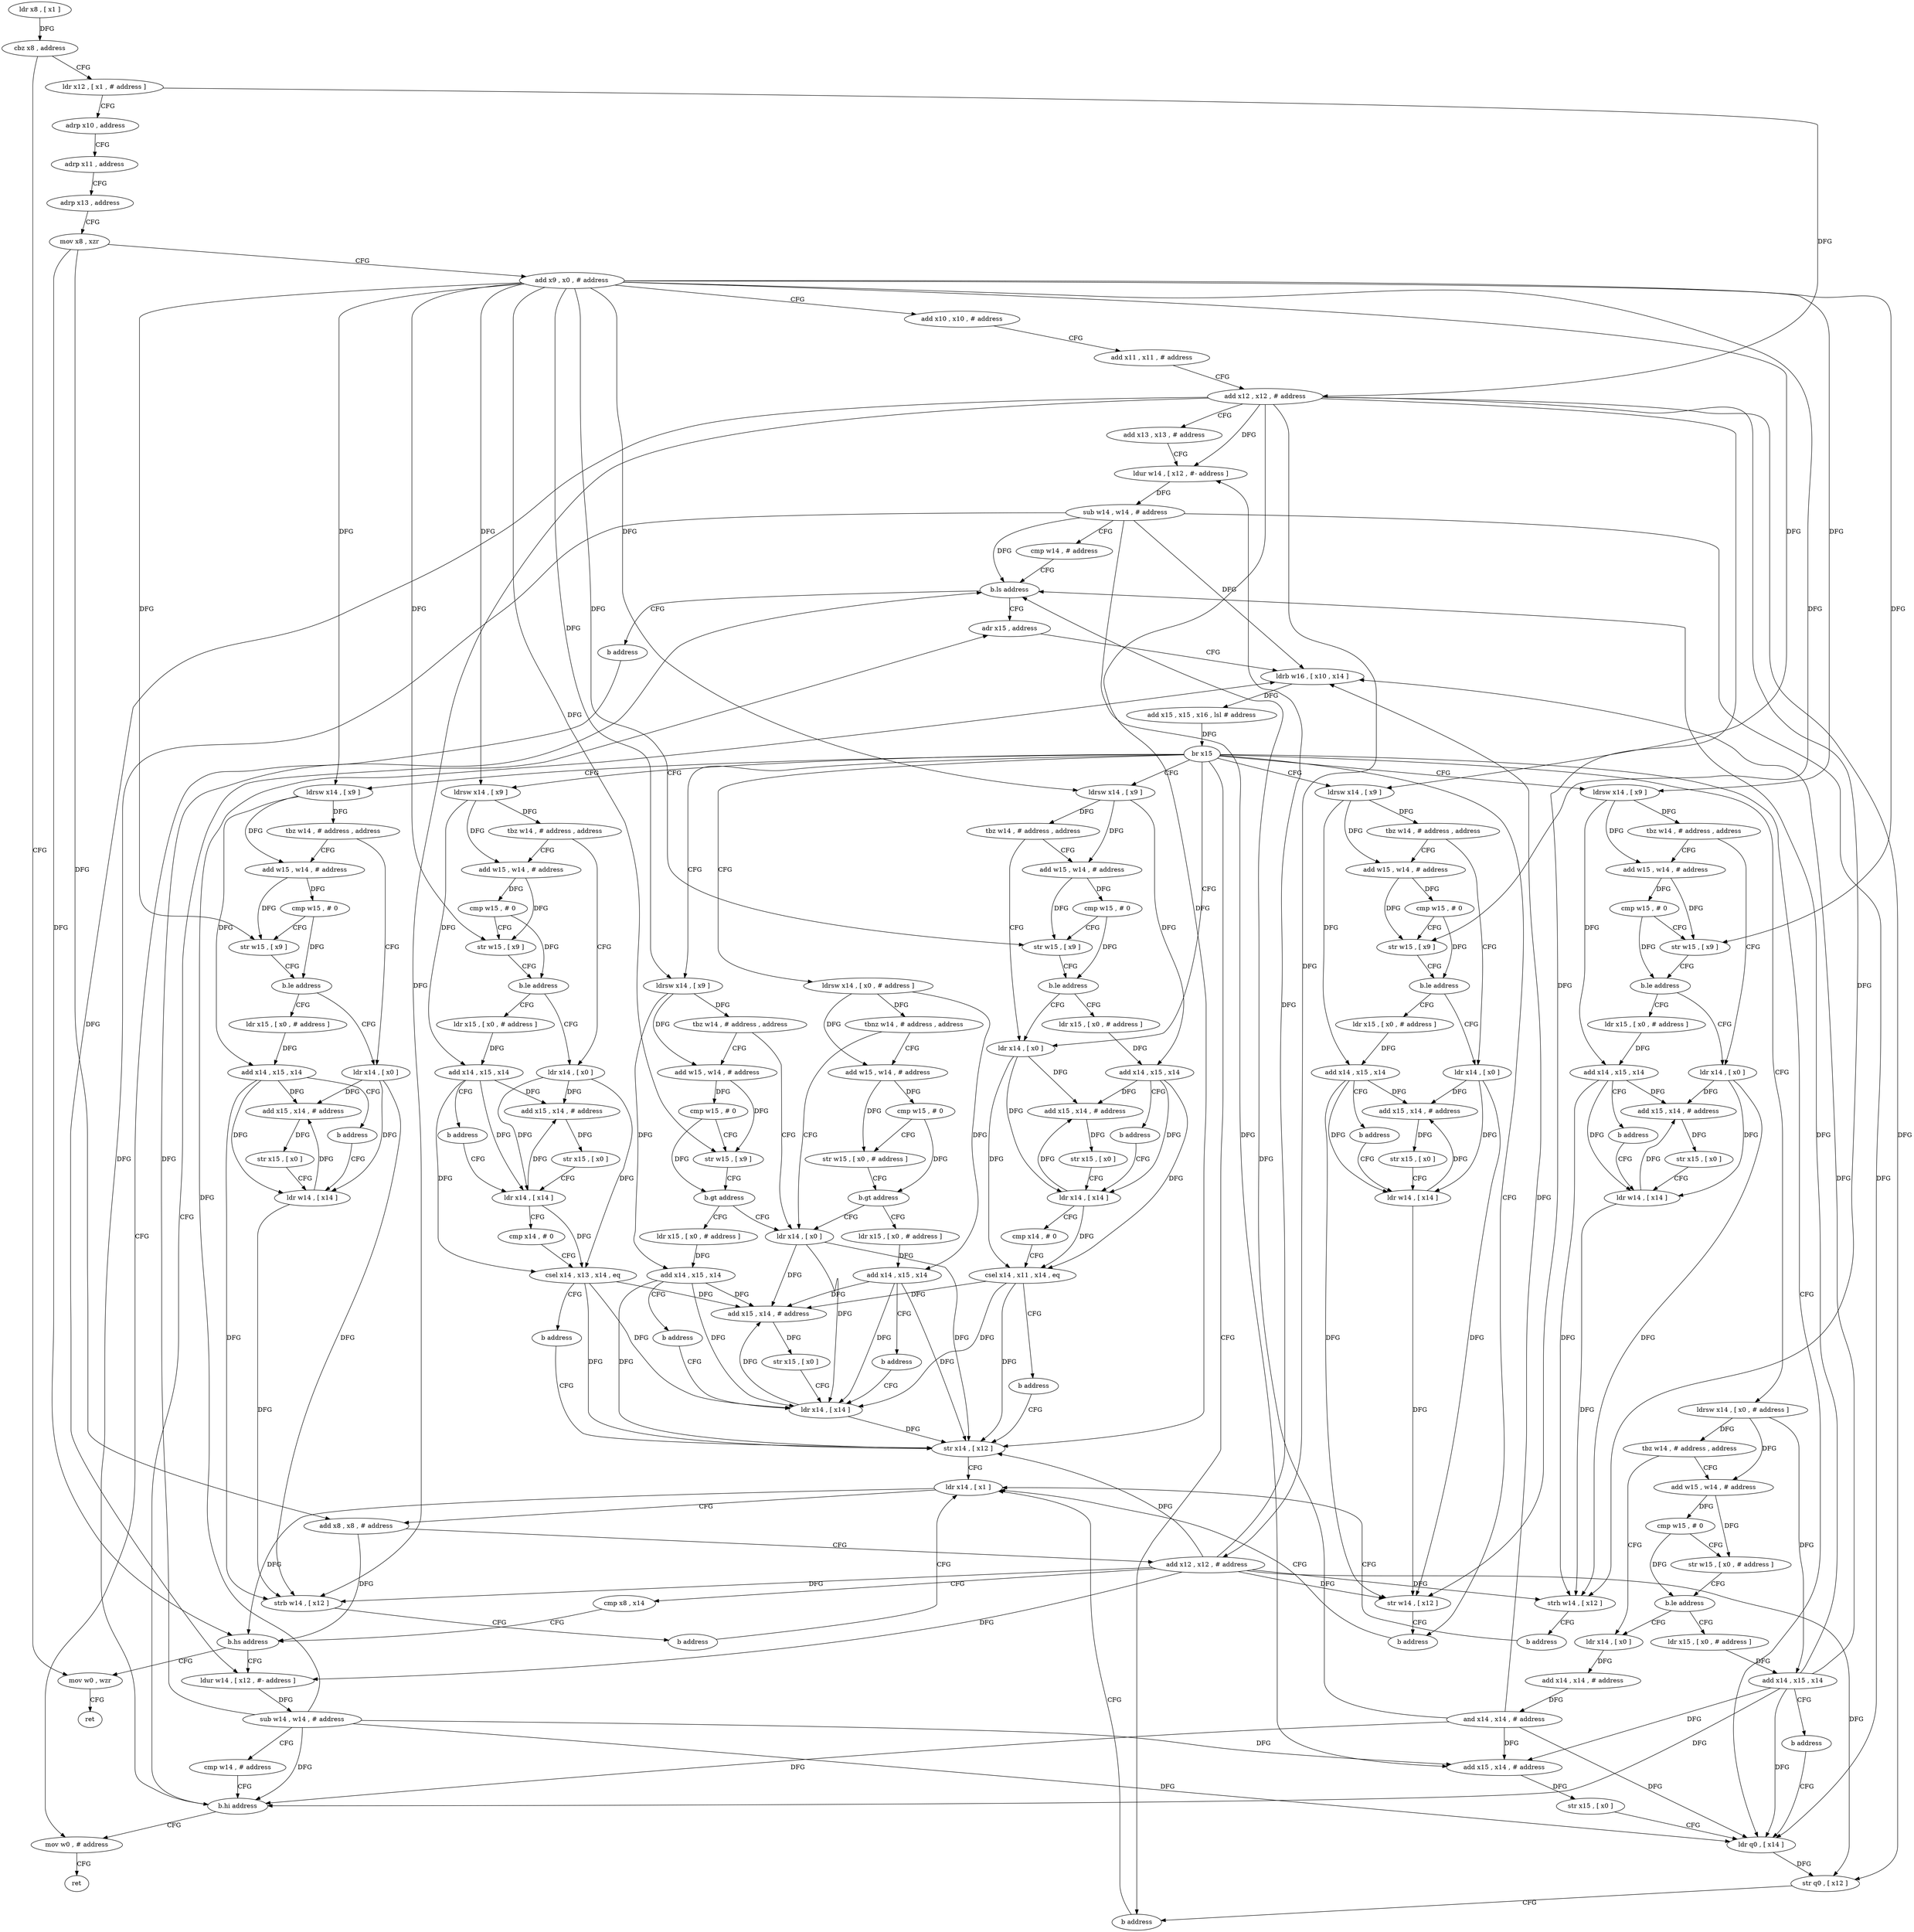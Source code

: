 digraph "func" {
"301832" [label = "ldr x8 , [ x1 ]" ]
"301836" [label = "cbz x8 , address" ]
"302420" [label = "mov w0 , wzr" ]
"301840" [label = "ldr x12 , [ x1 , # address ]" ]
"302424" [label = "ret" ]
"301844" [label = "adrp x10 , address" ]
"301848" [label = "adrp x11 , address" ]
"301852" [label = "adrp x13 , address" ]
"301856" [label = "mov x8 , xzr" ]
"301860" [label = "add x9 , x0 , # address" ]
"301864" [label = "add x10 , x10 , # address" ]
"301868" [label = "add x11 , x11 , # address" ]
"301872" [label = "add x12 , x12 , # address" ]
"301876" [label = "add x13 , x13 , # address" ]
"301880" [label = "ldur w14 , [ x12 , #- address ]" ]
"301884" [label = "sub w14 , w14 , # address" ]
"301888" [label = "cmp w14 , # address" ]
"301892" [label = "b.ls address" ]
"301964" [label = "adr x15 , address" ]
"301896" [label = "b address" ]
"301968" [label = "ldrb w16 , [ x10 , x14 ]" ]
"301972" [label = "add x15 , x15 , x16 , lsl # address" ]
"301976" [label = "br x15" ]
"301900" [label = "ldrsw x14 , [ x0 , # address ]" ]
"301980" [label = "ldrsw x14 , [ x9 ]" ]
"302016" [label = "ldrsw x14 , [ x9 ]" ]
"302060" [label = "b address" ]
"302064" [label = "ldrsw x14 , [ x9 ]" ]
"302112" [label = "ldrsw x14 , [ x9 ]" ]
"302160" [label = "ldrsw x14 , [ x0 , # address ]" ]
"302204" [label = "ldr q0 , [ x14 ]" ]
"302212" [label = "b address" ]
"302216" [label = "ldrsw x14 , [ x9 ]" ]
"302240" [label = "ldr x14 , [ x0 ]" ]
"302268" [label = "ldrsw x14 , [ x9 ]" ]
"302428" [label = "mov w0 , # address" ]
"301904" [label = "tbnz w14 , # address , address" ]
"302332" [label = "add w15 , w14 , # address" ]
"301908" [label = "ldr x14 , [ x0 ]" ]
"301984" [label = "tbz w14 , # address , address" ]
"301988" [label = "add w15 , w14 , # address" ]
"302020" [label = "tbz w14 , # address , address" ]
"302040" [label = "ldr x14 , [ x0 ]" ]
"302024" [label = "add w15 , w14 , # address" ]
"301928" [label = "ldr x14 , [ x1 ]" ]
"302068" [label = "tbz w14 , # address , address" ]
"302088" [label = "ldr x14 , [ x0 ]" ]
"302072" [label = "add w15 , w14 , # address" ]
"302116" [label = "tbz w14 , # address , address" ]
"302136" [label = "ldr x14 , [ x0 ]" ]
"302120" [label = "add w15 , w14 , # address" ]
"302164" [label = "tbz w14 , # address , address" ]
"302184" [label = "ldr x14 , [ x0 ]" ]
"302168" [label = "add w15 , w14 , # address" ]
"302208" [label = "str q0 , [ x12 ]" ]
"302220" [label = "tbz w14 , # address , address" ]
"302224" [label = "add w15 , w14 , # address" ]
"302244" [label = "add x15 , x14 , # address" ]
"302248" [label = "str x15 , [ x0 ]" ]
"302252" [label = "ldr x14 , [ x14 ]" ]
"302272" [label = "tbz w14 , # address , address" ]
"302292" [label = "ldr x14 , [ x0 ]" ]
"302276" [label = "add w15 , w14 , # address" ]
"302432" [label = "ret" ]
"302336" [label = "cmp w15 , # 0" ]
"302340" [label = "str w15 , [ x0 , # address ]" ]
"302344" [label = "b.gt address" ]
"302348" [label = "ldr x15 , [ x0 , # address ]" ]
"301912" [label = "add x15 , x14 , # address" ]
"301916" [label = "str x15 , [ x0 ]" ]
"301920" [label = "ldr x14 , [ x14 ]" ]
"301992" [label = "cmp w15 , # 0" ]
"301996" [label = "str w15 , [ x9 ]" ]
"302000" [label = "b.gt address" ]
"302004" [label = "ldr x15 , [ x0 , # address ]" ]
"302044" [label = "add x15 , x14 , # address" ]
"302048" [label = "str x15 , [ x0 ]" ]
"302052" [label = "ldr w14 , [ x14 ]" ]
"302028" [label = "cmp w15 , # 0" ]
"302032" [label = "str w15 , [ x9 ]" ]
"302036" [label = "b.le address" ]
"302320" [label = "ldr x15 , [ x0 , # address ]" ]
"301932" [label = "add x8 , x8 , # address" ]
"301936" [label = "add x12 , x12 , # address" ]
"301940" [label = "cmp x8 , x14" ]
"301944" [label = "b.hs address" ]
"301948" [label = "ldur w14 , [ x12 , #- address ]" ]
"302092" [label = "add x15 , x14 , # address" ]
"302096" [label = "str x15 , [ x0 ]" ]
"302100" [label = "ldr w14 , [ x14 ]" ]
"302076" [label = "cmp w15 , # 0" ]
"302080" [label = "str w15 , [ x9 ]" ]
"302084" [label = "b.le address" ]
"302360" [label = "ldr x15 , [ x0 , # address ]" ]
"302140" [label = "add x15 , x14 , # address" ]
"302144" [label = "str x15 , [ x0 ]" ]
"302148" [label = "ldr w14 , [ x14 ]" ]
"302124" [label = "cmp w15 , # 0" ]
"302128" [label = "str w15 , [ x9 ]" ]
"302132" [label = "b.le address" ]
"302372" [label = "ldr x15 , [ x0 , # address ]" ]
"302188" [label = "add x14 , x14 , # address" ]
"302192" [label = "and x14 , x14 , # address" ]
"302196" [label = "add x15 , x14 , # address" ]
"302200" [label = "str x15 , [ x0 ]" ]
"302172" [label = "cmp w15 , # 0" ]
"302176" [label = "str w15 , [ x0 , # address ]" ]
"302180" [label = "b.le address" ]
"302384" [label = "ldr x15 , [ x0 , # address ]" ]
"302228" [label = "cmp w15 , # 0" ]
"302232" [label = "str w15 , [ x9 ]" ]
"302236" [label = "b.le address" ]
"302396" [label = "ldr x15 , [ x0 , # address ]" ]
"301924" [label = "str x14 , [ x12 ]" ]
"302296" [label = "add x15 , x14 , # address" ]
"302300" [label = "str x15 , [ x0 ]" ]
"302304" [label = "ldr x14 , [ x14 ]" ]
"302280" [label = "cmp w15 , # 0" ]
"302284" [label = "str w15 , [ x9 ]" ]
"302288" [label = "b.le address" ]
"302408" [label = "ldr x15 , [ x0 , # address ]" ]
"302352" [label = "add x14 , x15 , x14" ]
"302356" [label = "b address" ]
"301952" [label = "sub w14 , w14 , # address" ]
"301956" [label = "cmp w14 , # address" ]
"301960" [label = "b.hi address" ]
"302008" [label = "add x14 , x15 , x14" ]
"302012" [label = "b address" ]
"302324" [label = "add x14 , x15 , x14" ]
"302328" [label = "b address" ]
"302364" [label = "add x14 , x15 , x14" ]
"302368" [label = "b address" ]
"302376" [label = "add x14 , x15 , x14" ]
"302380" [label = "b address" ]
"302388" [label = "add x14 , x15 , x14" ]
"302392" [label = "b address" ]
"302400" [label = "add x14 , x15 , x14" ]
"302404" [label = "b address" ]
"302412" [label = "add x14 , x15 , x14" ]
"302416" [label = "b address" ]
"302056" [label = "str w14 , [ x12 ]" ]
"302104" [label = "strb w14 , [ x12 ]" ]
"302108" [label = "b address" ]
"302152" [label = "strh w14 , [ x12 ]" ]
"302156" [label = "b address" ]
"302256" [label = "cmp x14 , # 0" ]
"302260" [label = "csel x14 , x11 , x14 , eq" ]
"302264" [label = "b address" ]
"302308" [label = "cmp x14 , # 0" ]
"302312" [label = "csel x14 , x13 , x14 , eq" ]
"302316" [label = "b address" ]
"301832" -> "301836" [ label = "DFG" ]
"301836" -> "302420" [ label = "CFG" ]
"301836" -> "301840" [ label = "CFG" ]
"302420" -> "302424" [ label = "CFG" ]
"301840" -> "301844" [ label = "CFG" ]
"301840" -> "301872" [ label = "DFG" ]
"301844" -> "301848" [ label = "CFG" ]
"301848" -> "301852" [ label = "CFG" ]
"301852" -> "301856" [ label = "CFG" ]
"301856" -> "301860" [ label = "CFG" ]
"301856" -> "301932" [ label = "DFG" ]
"301856" -> "301944" [ label = "DFG" ]
"301860" -> "301864" [ label = "CFG" ]
"301860" -> "301980" [ label = "DFG" ]
"301860" -> "302016" [ label = "DFG" ]
"301860" -> "302064" [ label = "DFG" ]
"301860" -> "302112" [ label = "DFG" ]
"301860" -> "302216" [ label = "DFG" ]
"301860" -> "302268" [ label = "DFG" ]
"301860" -> "301996" [ label = "DFG" ]
"301860" -> "302032" [ label = "DFG" ]
"301860" -> "302080" [ label = "DFG" ]
"301860" -> "302128" [ label = "DFG" ]
"301860" -> "302232" [ label = "DFG" ]
"301860" -> "302284" [ label = "DFG" ]
"301864" -> "301868" [ label = "CFG" ]
"301868" -> "301872" [ label = "CFG" ]
"301872" -> "301876" [ label = "CFG" ]
"301872" -> "301880" [ label = "DFG" ]
"301872" -> "302208" [ label = "DFG" ]
"301872" -> "301936" [ label = "DFG" ]
"301872" -> "302056" [ label = "DFG" ]
"301872" -> "301948" [ label = "DFG" ]
"301872" -> "302104" [ label = "DFG" ]
"301872" -> "302152" [ label = "DFG" ]
"301872" -> "301924" [ label = "DFG" ]
"301876" -> "301880" [ label = "CFG" ]
"301880" -> "301884" [ label = "DFG" ]
"301884" -> "301888" [ label = "CFG" ]
"301884" -> "301892" [ label = "DFG" ]
"301884" -> "301968" [ label = "DFG" ]
"301884" -> "302204" [ label = "DFG" ]
"301884" -> "302196" [ label = "DFG" ]
"301884" -> "301960" [ label = "DFG" ]
"301888" -> "301892" [ label = "CFG" ]
"301892" -> "301964" [ label = "CFG" ]
"301892" -> "301896" [ label = "CFG" ]
"301964" -> "301968" [ label = "CFG" ]
"301896" -> "302428" [ label = "CFG" ]
"301968" -> "301972" [ label = "DFG" ]
"301972" -> "301976" [ label = "DFG" ]
"301976" -> "301900" [ label = "CFG" ]
"301976" -> "301980" [ label = "CFG" ]
"301976" -> "302016" [ label = "CFG" ]
"301976" -> "302060" [ label = "CFG" ]
"301976" -> "302064" [ label = "CFG" ]
"301976" -> "302112" [ label = "CFG" ]
"301976" -> "302160" [ label = "CFG" ]
"301976" -> "302204" [ label = "CFG" ]
"301976" -> "302212" [ label = "CFG" ]
"301976" -> "302216" [ label = "CFG" ]
"301976" -> "302240" [ label = "CFG" ]
"301976" -> "302268" [ label = "CFG" ]
"301900" -> "301904" [ label = "DFG" ]
"301900" -> "302332" [ label = "DFG" ]
"301900" -> "302352" [ label = "DFG" ]
"301980" -> "301984" [ label = "DFG" ]
"301980" -> "301988" [ label = "DFG" ]
"301980" -> "302008" [ label = "DFG" ]
"302016" -> "302020" [ label = "DFG" ]
"302016" -> "302024" [ label = "DFG" ]
"302016" -> "302324" [ label = "DFG" ]
"302060" -> "301928" [ label = "CFG" ]
"302064" -> "302068" [ label = "DFG" ]
"302064" -> "302072" [ label = "DFG" ]
"302064" -> "302364" [ label = "DFG" ]
"302112" -> "302116" [ label = "DFG" ]
"302112" -> "302120" [ label = "DFG" ]
"302112" -> "302376" [ label = "DFG" ]
"302160" -> "302164" [ label = "DFG" ]
"302160" -> "302168" [ label = "DFG" ]
"302160" -> "302388" [ label = "DFG" ]
"302204" -> "302208" [ label = "DFG" ]
"302212" -> "301928" [ label = "CFG" ]
"302216" -> "302220" [ label = "DFG" ]
"302216" -> "302224" [ label = "DFG" ]
"302216" -> "302400" [ label = "DFG" ]
"302240" -> "302244" [ label = "DFG" ]
"302240" -> "302252" [ label = "DFG" ]
"302240" -> "302260" [ label = "DFG" ]
"302268" -> "302272" [ label = "DFG" ]
"302268" -> "302276" [ label = "DFG" ]
"302268" -> "302412" [ label = "DFG" ]
"302428" -> "302432" [ label = "CFG" ]
"301904" -> "302332" [ label = "CFG" ]
"301904" -> "301908" [ label = "CFG" ]
"302332" -> "302336" [ label = "DFG" ]
"302332" -> "302340" [ label = "DFG" ]
"301908" -> "301912" [ label = "DFG" ]
"301908" -> "301920" [ label = "DFG" ]
"301908" -> "301924" [ label = "DFG" ]
"301984" -> "301908" [ label = "CFG" ]
"301984" -> "301988" [ label = "CFG" ]
"301988" -> "301992" [ label = "DFG" ]
"301988" -> "301996" [ label = "DFG" ]
"302020" -> "302040" [ label = "CFG" ]
"302020" -> "302024" [ label = "CFG" ]
"302040" -> "302044" [ label = "DFG" ]
"302040" -> "302052" [ label = "DFG" ]
"302040" -> "302056" [ label = "DFG" ]
"302024" -> "302028" [ label = "DFG" ]
"302024" -> "302032" [ label = "DFG" ]
"301928" -> "301932" [ label = "CFG" ]
"301928" -> "301944" [ label = "DFG" ]
"302068" -> "302088" [ label = "CFG" ]
"302068" -> "302072" [ label = "CFG" ]
"302088" -> "302092" [ label = "DFG" ]
"302088" -> "302100" [ label = "DFG" ]
"302088" -> "302104" [ label = "DFG" ]
"302072" -> "302076" [ label = "DFG" ]
"302072" -> "302080" [ label = "DFG" ]
"302116" -> "302136" [ label = "CFG" ]
"302116" -> "302120" [ label = "CFG" ]
"302136" -> "302140" [ label = "DFG" ]
"302136" -> "302148" [ label = "DFG" ]
"302136" -> "302152" [ label = "DFG" ]
"302120" -> "302124" [ label = "DFG" ]
"302120" -> "302128" [ label = "DFG" ]
"302164" -> "302184" [ label = "CFG" ]
"302164" -> "302168" [ label = "CFG" ]
"302184" -> "302188" [ label = "DFG" ]
"302168" -> "302172" [ label = "DFG" ]
"302168" -> "302176" [ label = "DFG" ]
"302208" -> "302212" [ label = "CFG" ]
"302220" -> "302240" [ label = "CFG" ]
"302220" -> "302224" [ label = "CFG" ]
"302224" -> "302228" [ label = "DFG" ]
"302224" -> "302232" [ label = "DFG" ]
"302244" -> "302248" [ label = "DFG" ]
"302248" -> "302252" [ label = "CFG" ]
"302252" -> "302256" [ label = "CFG" ]
"302252" -> "302244" [ label = "DFG" ]
"302252" -> "302260" [ label = "DFG" ]
"302272" -> "302292" [ label = "CFG" ]
"302272" -> "302276" [ label = "CFG" ]
"302292" -> "302296" [ label = "DFG" ]
"302292" -> "302304" [ label = "DFG" ]
"302292" -> "302312" [ label = "DFG" ]
"302276" -> "302280" [ label = "DFG" ]
"302276" -> "302284" [ label = "DFG" ]
"302336" -> "302340" [ label = "CFG" ]
"302336" -> "302344" [ label = "DFG" ]
"302340" -> "302344" [ label = "CFG" ]
"302344" -> "301908" [ label = "CFG" ]
"302344" -> "302348" [ label = "CFG" ]
"302348" -> "302352" [ label = "DFG" ]
"301912" -> "301916" [ label = "DFG" ]
"301916" -> "301920" [ label = "CFG" ]
"301920" -> "301924" [ label = "DFG" ]
"301920" -> "301912" [ label = "DFG" ]
"301992" -> "301996" [ label = "CFG" ]
"301992" -> "302000" [ label = "DFG" ]
"301996" -> "302000" [ label = "CFG" ]
"302000" -> "301908" [ label = "CFG" ]
"302000" -> "302004" [ label = "CFG" ]
"302004" -> "302008" [ label = "DFG" ]
"302044" -> "302048" [ label = "DFG" ]
"302048" -> "302052" [ label = "CFG" ]
"302052" -> "302056" [ label = "DFG" ]
"302052" -> "302044" [ label = "DFG" ]
"302028" -> "302032" [ label = "CFG" ]
"302028" -> "302036" [ label = "DFG" ]
"302032" -> "302036" [ label = "CFG" ]
"302036" -> "302320" [ label = "CFG" ]
"302036" -> "302040" [ label = "CFG" ]
"302320" -> "302324" [ label = "DFG" ]
"301932" -> "301936" [ label = "CFG" ]
"301932" -> "301944" [ label = "DFG" ]
"301936" -> "301940" [ label = "CFG" ]
"301936" -> "301880" [ label = "DFG" ]
"301936" -> "302208" [ label = "DFG" ]
"301936" -> "302056" [ label = "DFG" ]
"301936" -> "301948" [ label = "DFG" ]
"301936" -> "302104" [ label = "DFG" ]
"301936" -> "302152" [ label = "DFG" ]
"301936" -> "301924" [ label = "DFG" ]
"301940" -> "301944" [ label = "CFG" ]
"301944" -> "302420" [ label = "CFG" ]
"301944" -> "301948" [ label = "CFG" ]
"301948" -> "301952" [ label = "DFG" ]
"302092" -> "302096" [ label = "DFG" ]
"302096" -> "302100" [ label = "CFG" ]
"302100" -> "302104" [ label = "DFG" ]
"302100" -> "302092" [ label = "DFG" ]
"302076" -> "302080" [ label = "CFG" ]
"302076" -> "302084" [ label = "DFG" ]
"302080" -> "302084" [ label = "CFG" ]
"302084" -> "302360" [ label = "CFG" ]
"302084" -> "302088" [ label = "CFG" ]
"302360" -> "302364" [ label = "DFG" ]
"302140" -> "302144" [ label = "DFG" ]
"302144" -> "302148" [ label = "CFG" ]
"302148" -> "302152" [ label = "DFG" ]
"302148" -> "302140" [ label = "DFG" ]
"302124" -> "302128" [ label = "CFG" ]
"302124" -> "302132" [ label = "DFG" ]
"302128" -> "302132" [ label = "CFG" ]
"302132" -> "302372" [ label = "CFG" ]
"302132" -> "302136" [ label = "CFG" ]
"302372" -> "302376" [ label = "DFG" ]
"302188" -> "302192" [ label = "DFG" ]
"302192" -> "302196" [ label = "DFG" ]
"302192" -> "301892" [ label = "DFG" ]
"302192" -> "301968" [ label = "DFG" ]
"302192" -> "302204" [ label = "DFG" ]
"302192" -> "301960" [ label = "DFG" ]
"302196" -> "302200" [ label = "DFG" ]
"302200" -> "302204" [ label = "CFG" ]
"302172" -> "302176" [ label = "CFG" ]
"302172" -> "302180" [ label = "DFG" ]
"302176" -> "302180" [ label = "CFG" ]
"302180" -> "302384" [ label = "CFG" ]
"302180" -> "302184" [ label = "CFG" ]
"302384" -> "302388" [ label = "DFG" ]
"302228" -> "302232" [ label = "CFG" ]
"302228" -> "302236" [ label = "DFG" ]
"302232" -> "302236" [ label = "CFG" ]
"302236" -> "302396" [ label = "CFG" ]
"302236" -> "302240" [ label = "CFG" ]
"302396" -> "302400" [ label = "DFG" ]
"301924" -> "301928" [ label = "CFG" ]
"302296" -> "302300" [ label = "DFG" ]
"302300" -> "302304" [ label = "CFG" ]
"302304" -> "302308" [ label = "CFG" ]
"302304" -> "302296" [ label = "DFG" ]
"302304" -> "302312" [ label = "DFG" ]
"302280" -> "302284" [ label = "CFG" ]
"302280" -> "302288" [ label = "DFG" ]
"302284" -> "302288" [ label = "CFG" ]
"302288" -> "302408" [ label = "CFG" ]
"302288" -> "302292" [ label = "CFG" ]
"302408" -> "302412" [ label = "DFG" ]
"302352" -> "302356" [ label = "CFG" ]
"302352" -> "301912" [ label = "DFG" ]
"302352" -> "301920" [ label = "DFG" ]
"302352" -> "301924" [ label = "DFG" ]
"302356" -> "301920" [ label = "CFG" ]
"301952" -> "301956" [ label = "CFG" ]
"301952" -> "301892" [ label = "DFG" ]
"301952" -> "301968" [ label = "DFG" ]
"301952" -> "302204" [ label = "DFG" ]
"301952" -> "302196" [ label = "DFG" ]
"301952" -> "301960" [ label = "DFG" ]
"301956" -> "301960" [ label = "CFG" ]
"301960" -> "302428" [ label = "CFG" ]
"301960" -> "301964" [ label = "CFG" ]
"302008" -> "302012" [ label = "CFG" ]
"302008" -> "301912" [ label = "DFG" ]
"302008" -> "301920" [ label = "DFG" ]
"302008" -> "301924" [ label = "DFG" ]
"302012" -> "301920" [ label = "CFG" ]
"302324" -> "302328" [ label = "CFG" ]
"302324" -> "302044" [ label = "DFG" ]
"302324" -> "302052" [ label = "DFG" ]
"302324" -> "302056" [ label = "DFG" ]
"302328" -> "302052" [ label = "CFG" ]
"302364" -> "302368" [ label = "CFG" ]
"302364" -> "302092" [ label = "DFG" ]
"302364" -> "302100" [ label = "DFG" ]
"302364" -> "302104" [ label = "DFG" ]
"302368" -> "302100" [ label = "CFG" ]
"302376" -> "302380" [ label = "CFG" ]
"302376" -> "302140" [ label = "DFG" ]
"302376" -> "302148" [ label = "DFG" ]
"302376" -> "302152" [ label = "DFG" ]
"302380" -> "302148" [ label = "CFG" ]
"302388" -> "302392" [ label = "CFG" ]
"302388" -> "301892" [ label = "DFG" ]
"302388" -> "301968" [ label = "DFG" ]
"302388" -> "302204" [ label = "DFG" ]
"302388" -> "302196" [ label = "DFG" ]
"302388" -> "301960" [ label = "DFG" ]
"302392" -> "302204" [ label = "CFG" ]
"302400" -> "302404" [ label = "CFG" ]
"302400" -> "302244" [ label = "DFG" ]
"302400" -> "302252" [ label = "DFG" ]
"302400" -> "302260" [ label = "DFG" ]
"302404" -> "302252" [ label = "CFG" ]
"302412" -> "302416" [ label = "CFG" ]
"302412" -> "302296" [ label = "DFG" ]
"302412" -> "302304" [ label = "DFG" ]
"302412" -> "302312" [ label = "DFG" ]
"302416" -> "302304" [ label = "CFG" ]
"302056" -> "302060" [ label = "CFG" ]
"302104" -> "302108" [ label = "CFG" ]
"302108" -> "301928" [ label = "CFG" ]
"302152" -> "302156" [ label = "CFG" ]
"302156" -> "301928" [ label = "CFG" ]
"302256" -> "302260" [ label = "CFG" ]
"302260" -> "302264" [ label = "CFG" ]
"302260" -> "301912" [ label = "DFG" ]
"302260" -> "301920" [ label = "DFG" ]
"302260" -> "301924" [ label = "DFG" ]
"302264" -> "301924" [ label = "CFG" ]
"302308" -> "302312" [ label = "CFG" ]
"302312" -> "302316" [ label = "CFG" ]
"302312" -> "301912" [ label = "DFG" ]
"302312" -> "301920" [ label = "DFG" ]
"302312" -> "301924" [ label = "DFG" ]
"302316" -> "301924" [ label = "CFG" ]
}

